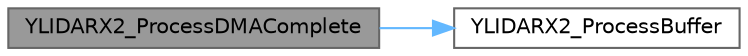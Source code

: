 digraph "YLIDARX2_ProcessDMAComplete"
{
 // LATEX_PDF_SIZE
  bgcolor="transparent";
  edge [fontname=Helvetica,fontsize=10,labelfontname=Helvetica,labelfontsize=10];
  node [fontname=Helvetica,fontsize=10,shape=box,height=0.2,width=0.4];
  rankdir="LR";
  Node1 [id="Node000001",label="YLIDARX2_ProcessDMAComplete",height=0.2,width=0.4,color="gray40", fillcolor="grey60", style="filled", fontcolor="black",tooltip="Process the second half of the DMA buffer."];
  Node1 -> Node2 [id="edge1_Node000001_Node000002",color="steelblue1",style="solid",tooltip=" "];
  Node2 [id="Node000002",label="YLIDARX2_ProcessBuffer",height=0.2,width=0.4,color="grey40", fillcolor="white", style="filled",URL="$driver__YLIDARX2_8c.html#a80962194ceb6d474ed1dbb0db25032f2",tooltip="Process a portion of the DMA buffer."];
}
